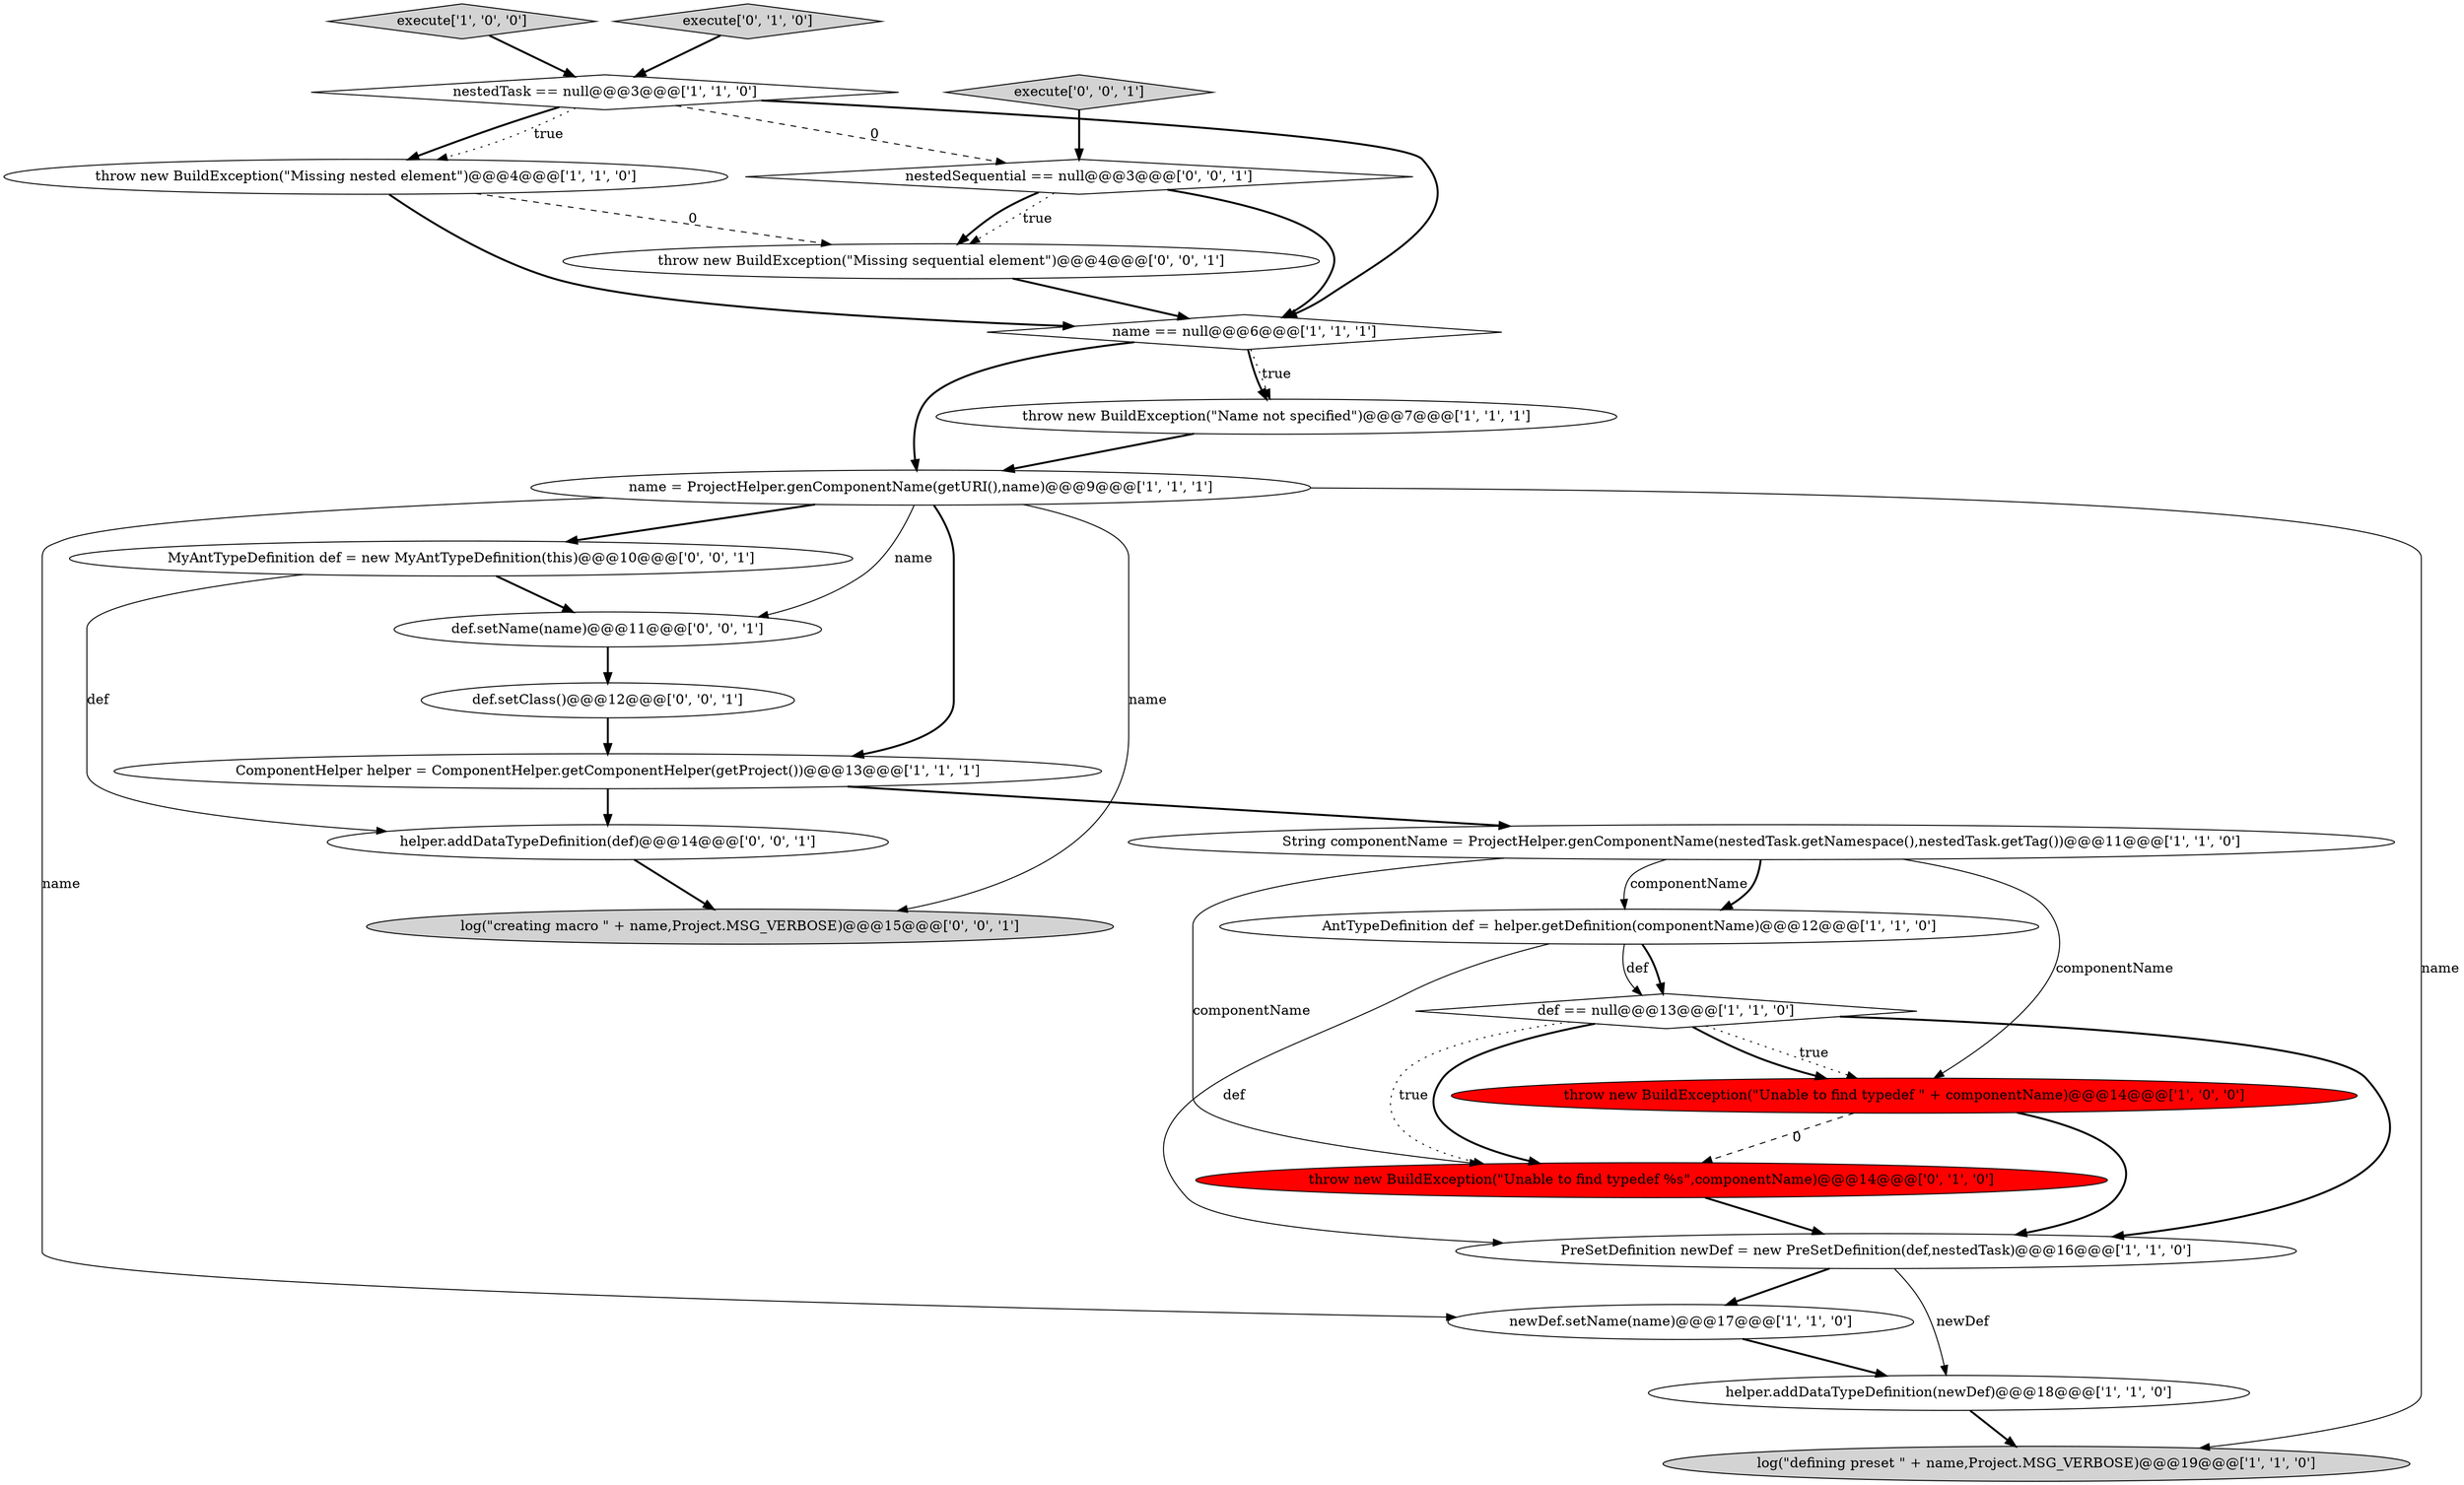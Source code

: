 digraph {
21 [style = filled, label = "execute['0', '0', '1']", fillcolor = lightgray, shape = diamond image = "AAA0AAABBB3BBB"];
13 [style = filled, label = "AntTypeDefinition def = helper.getDefinition(componentName)@@@12@@@['1', '1', '0']", fillcolor = white, shape = ellipse image = "AAA0AAABBB1BBB"];
20 [style = filled, label = "def.setClass()@@@12@@@['0', '0', '1']", fillcolor = white, shape = ellipse image = "AAA0AAABBB3BBB"];
8 [style = filled, label = "nestedTask == null@@@3@@@['1', '1', '0']", fillcolor = white, shape = diamond image = "AAA0AAABBB1BBB"];
4 [style = filled, label = "name == null@@@6@@@['1', '1', '1']", fillcolor = white, shape = diamond image = "AAA0AAABBB1BBB"];
2 [style = filled, label = "newDef.setName(name)@@@17@@@['1', '1', '0']", fillcolor = white, shape = ellipse image = "AAA0AAABBB1BBB"];
22 [style = filled, label = "nestedSequential == null@@@3@@@['0', '0', '1']", fillcolor = white, shape = diamond image = "AAA0AAABBB3BBB"];
3 [style = filled, label = "execute['1', '0', '0']", fillcolor = lightgray, shape = diamond image = "AAA0AAABBB1BBB"];
18 [style = filled, label = "log(\"creating macro \" + name,Project.MSG_VERBOSE)@@@15@@@['0', '0', '1']", fillcolor = lightgray, shape = ellipse image = "AAA0AAABBB3BBB"];
9 [style = filled, label = "ComponentHelper helper = ComponentHelper.getComponentHelper(getProject())@@@13@@@['1', '1', '1']", fillcolor = white, shape = ellipse image = "AAA0AAABBB1BBB"];
5 [style = filled, label = "PreSetDefinition newDef = new PreSetDefinition(def,nestedTask)@@@16@@@['1', '1', '0']", fillcolor = white, shape = ellipse image = "AAA0AAABBB1BBB"];
16 [style = filled, label = "execute['0', '1', '0']", fillcolor = lightgray, shape = diamond image = "AAA0AAABBB2BBB"];
19 [style = filled, label = "helper.addDataTypeDefinition(def)@@@14@@@['0', '0', '1']", fillcolor = white, shape = ellipse image = "AAA0AAABBB3BBB"];
7 [style = filled, label = "throw new BuildException(\"Missing nested element\")@@@4@@@['1', '1', '0']", fillcolor = white, shape = ellipse image = "AAA0AAABBB1BBB"];
12 [style = filled, label = "log(\"defining preset \" + name,Project.MSG_VERBOSE)@@@19@@@['1', '1', '0']", fillcolor = lightgray, shape = ellipse image = "AAA0AAABBB1BBB"];
15 [style = filled, label = "throw new BuildException(\"Unable to find typedef %s\",componentName)@@@14@@@['0', '1', '0']", fillcolor = red, shape = ellipse image = "AAA1AAABBB2BBB"];
23 [style = filled, label = "def.setName(name)@@@11@@@['0', '0', '1']", fillcolor = white, shape = ellipse image = "AAA0AAABBB3BBB"];
10 [style = filled, label = "throw new BuildException(\"Unable to find typedef \" + componentName)@@@14@@@['1', '0', '0']", fillcolor = red, shape = ellipse image = "AAA1AAABBB1BBB"];
24 [style = filled, label = "throw new BuildException(\"Missing sequential element\")@@@4@@@['0', '0', '1']", fillcolor = white, shape = ellipse image = "AAA0AAABBB3BBB"];
11 [style = filled, label = "def == null@@@13@@@['1', '1', '0']", fillcolor = white, shape = diamond image = "AAA0AAABBB1BBB"];
1 [style = filled, label = "String componentName = ProjectHelper.genComponentName(nestedTask.getNamespace(),nestedTask.getTag())@@@11@@@['1', '1', '0']", fillcolor = white, shape = ellipse image = "AAA0AAABBB1BBB"];
14 [style = filled, label = "helper.addDataTypeDefinition(newDef)@@@18@@@['1', '1', '0']", fillcolor = white, shape = ellipse image = "AAA0AAABBB1BBB"];
6 [style = filled, label = "name = ProjectHelper.genComponentName(getURI(),name)@@@9@@@['1', '1', '1']", fillcolor = white, shape = ellipse image = "AAA0AAABBB1BBB"];
0 [style = filled, label = "throw new BuildException(\"Name not specified\")@@@7@@@['1', '1', '1']", fillcolor = white, shape = ellipse image = "AAA0AAABBB1BBB"];
17 [style = filled, label = "MyAntTypeDefinition def = new MyAntTypeDefinition(this)@@@10@@@['0', '0', '1']", fillcolor = white, shape = ellipse image = "AAA0AAABBB3BBB"];
6->17 [style = bold, label=""];
10->15 [style = dashed, label="0"];
23->20 [style = bold, label=""];
19->18 [style = bold, label=""];
6->2 [style = solid, label="name"];
16->8 [style = bold, label=""];
20->9 [style = bold, label=""];
4->6 [style = bold, label=""];
0->6 [style = bold, label=""];
11->10 [style = dotted, label="true"];
4->0 [style = dotted, label="true"];
1->13 [style = solid, label="componentName"];
6->18 [style = solid, label="name"];
6->23 [style = solid, label="name"];
8->7 [style = dotted, label="true"];
1->10 [style = solid, label="componentName"];
22->24 [style = dotted, label="true"];
7->4 [style = bold, label=""];
13->11 [style = bold, label=""];
1->13 [style = bold, label=""];
17->23 [style = bold, label=""];
11->15 [style = bold, label=""];
8->7 [style = bold, label=""];
4->0 [style = bold, label=""];
15->5 [style = bold, label=""];
22->4 [style = bold, label=""];
6->12 [style = solid, label="name"];
8->22 [style = dashed, label="0"];
11->5 [style = bold, label=""];
5->2 [style = bold, label=""];
13->5 [style = solid, label="def"];
24->4 [style = bold, label=""];
5->14 [style = solid, label="newDef"];
10->5 [style = bold, label=""];
13->11 [style = solid, label="def"];
7->24 [style = dashed, label="0"];
21->22 [style = bold, label=""];
11->10 [style = bold, label=""];
17->19 [style = solid, label="def"];
3->8 [style = bold, label=""];
14->12 [style = bold, label=""];
2->14 [style = bold, label=""];
9->19 [style = bold, label=""];
8->4 [style = bold, label=""];
22->24 [style = bold, label=""];
6->9 [style = bold, label=""];
9->1 [style = bold, label=""];
11->15 [style = dotted, label="true"];
1->15 [style = solid, label="componentName"];
}
